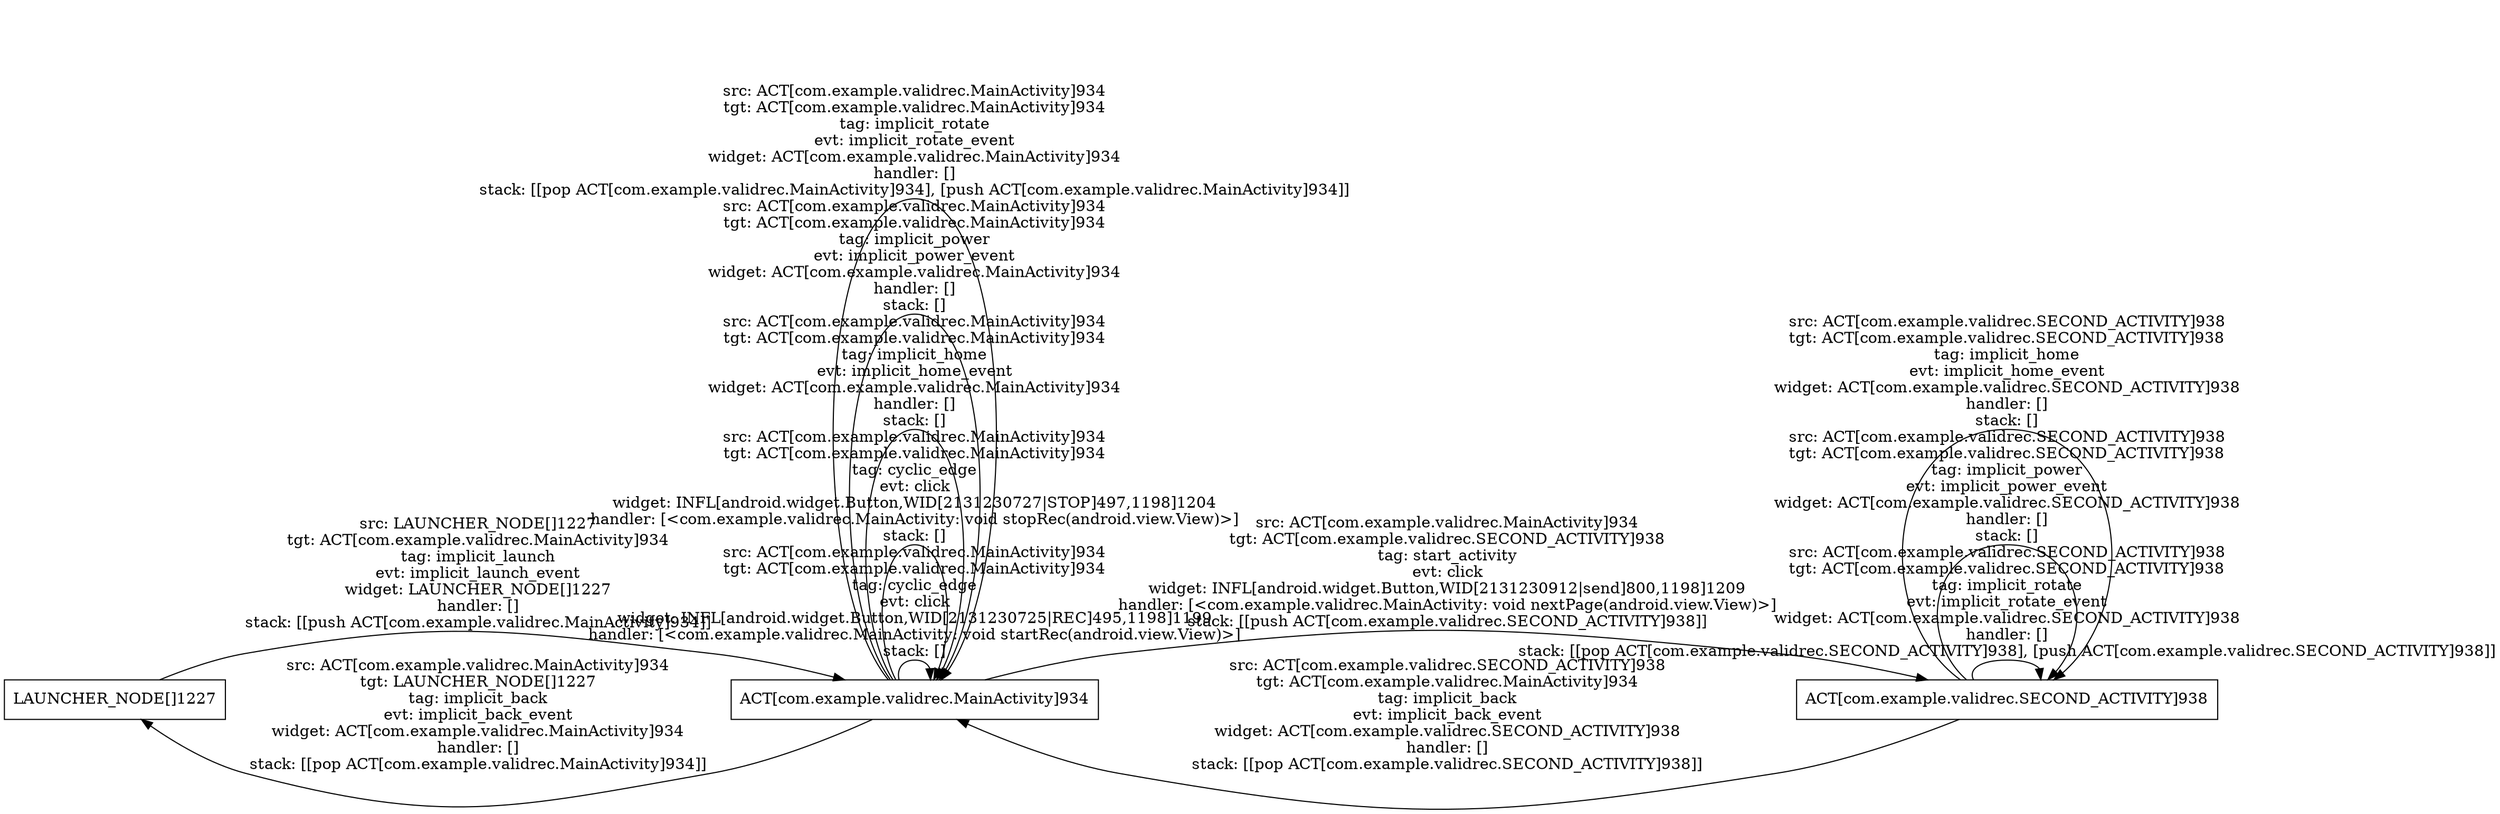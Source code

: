digraph G {
 rankdir=LR;
 node[shape=box];
 n3 [label="LAUNCHER_NODE[]1227"];
 n1 [label="ACT[com.example.validrec.MainActivity]934"];
 n2 [label="ACT[com.example.validrec.SECOND_ACTIVITY]938"];
 n3 -> n1 [label="src: LAUNCHER_NODE[]1227\ntgt: ACT[com.example.validrec.MainActivity]934\ntag: implicit_launch\nevt: implicit_launch_event\nwidget: LAUNCHER_NODE[]1227\nhandler: []\nstack: [[push ACT[com.example.validrec.MainActivity]934]]\n"];
 n1 -> n1 [label="src: ACT[com.example.validrec.MainActivity]934\ntgt: ACT[com.example.validrec.MainActivity]934\ntag: cyclic_edge\nevt: click\nwidget: INFL[android.widget.Button,WID[2131230725|REC]495,1198]1199\nhandler: [<com.example.validrec.MainActivity: void startRec(android.view.View)>]\nstack: []\n"];
 n1 -> n1 [label="src: ACT[com.example.validrec.MainActivity]934\ntgt: ACT[com.example.validrec.MainActivity]934\ntag: cyclic_edge\nevt: click\nwidget: INFL[android.widget.Button,WID[2131230727|STOP]497,1198]1204\nhandler: [<com.example.validrec.MainActivity: void stopRec(android.view.View)>]\nstack: []\n"];
 n1 -> n1 [label="src: ACT[com.example.validrec.MainActivity]934\ntgt: ACT[com.example.validrec.MainActivity]934\ntag: implicit_home\nevt: implicit_home_event\nwidget: ACT[com.example.validrec.MainActivity]934\nhandler: []\nstack: []\n"];
 n1 -> n1 [label="src: ACT[com.example.validrec.MainActivity]934\ntgt: ACT[com.example.validrec.MainActivity]934\ntag: implicit_power\nevt: implicit_power_event\nwidget: ACT[com.example.validrec.MainActivity]934\nhandler: []\nstack: []\n"];
 n1 -> n2 [label="src: ACT[com.example.validrec.MainActivity]934\ntgt: ACT[com.example.validrec.SECOND_ACTIVITY]938\ntag: start_activity\nevt: click\nwidget: INFL[android.widget.Button,WID[2131230912|send]800,1198]1209\nhandler: [<com.example.validrec.MainActivity: void nextPage(android.view.View)>]\nstack: [[push ACT[com.example.validrec.SECOND_ACTIVITY]938]]\n"];
 n1 -> n1 [label="src: ACT[com.example.validrec.MainActivity]934\ntgt: ACT[com.example.validrec.MainActivity]934\ntag: implicit_rotate\nevt: implicit_rotate_event\nwidget: ACT[com.example.validrec.MainActivity]934\nhandler: []\nstack: [[pop ACT[com.example.validrec.MainActivity]934], [push ACT[com.example.validrec.MainActivity]934]]\n"];
 n1 -> n3 [label="src: ACT[com.example.validrec.MainActivity]934\ntgt: LAUNCHER_NODE[]1227\ntag: implicit_back\nevt: implicit_back_event\nwidget: ACT[com.example.validrec.MainActivity]934\nhandler: []\nstack: [[pop ACT[com.example.validrec.MainActivity]934]]\n"];
 n2 -> n2 [label="src: ACT[com.example.validrec.SECOND_ACTIVITY]938\ntgt: ACT[com.example.validrec.SECOND_ACTIVITY]938\ntag: implicit_rotate\nevt: implicit_rotate_event\nwidget: ACT[com.example.validrec.SECOND_ACTIVITY]938\nhandler: []\nstack: [[pop ACT[com.example.validrec.SECOND_ACTIVITY]938], [push ACT[com.example.validrec.SECOND_ACTIVITY]938]]\n"];
 n2 -> n2 [label="src: ACT[com.example.validrec.SECOND_ACTIVITY]938\ntgt: ACT[com.example.validrec.SECOND_ACTIVITY]938\ntag: implicit_power\nevt: implicit_power_event\nwidget: ACT[com.example.validrec.SECOND_ACTIVITY]938\nhandler: []\nstack: []\n"];
 n2 -> n1 [label="src: ACT[com.example.validrec.SECOND_ACTIVITY]938\ntgt: ACT[com.example.validrec.MainActivity]934\ntag: implicit_back\nevt: implicit_back_event\nwidget: ACT[com.example.validrec.SECOND_ACTIVITY]938\nhandler: []\nstack: [[pop ACT[com.example.validrec.SECOND_ACTIVITY]938]]\n"];
 n2 -> n2 [label="src: ACT[com.example.validrec.SECOND_ACTIVITY]938\ntgt: ACT[com.example.validrec.SECOND_ACTIVITY]938\ntag: implicit_home\nevt: implicit_home_event\nwidget: ACT[com.example.validrec.SECOND_ACTIVITY]938\nhandler: []\nstack: []\n"];
}